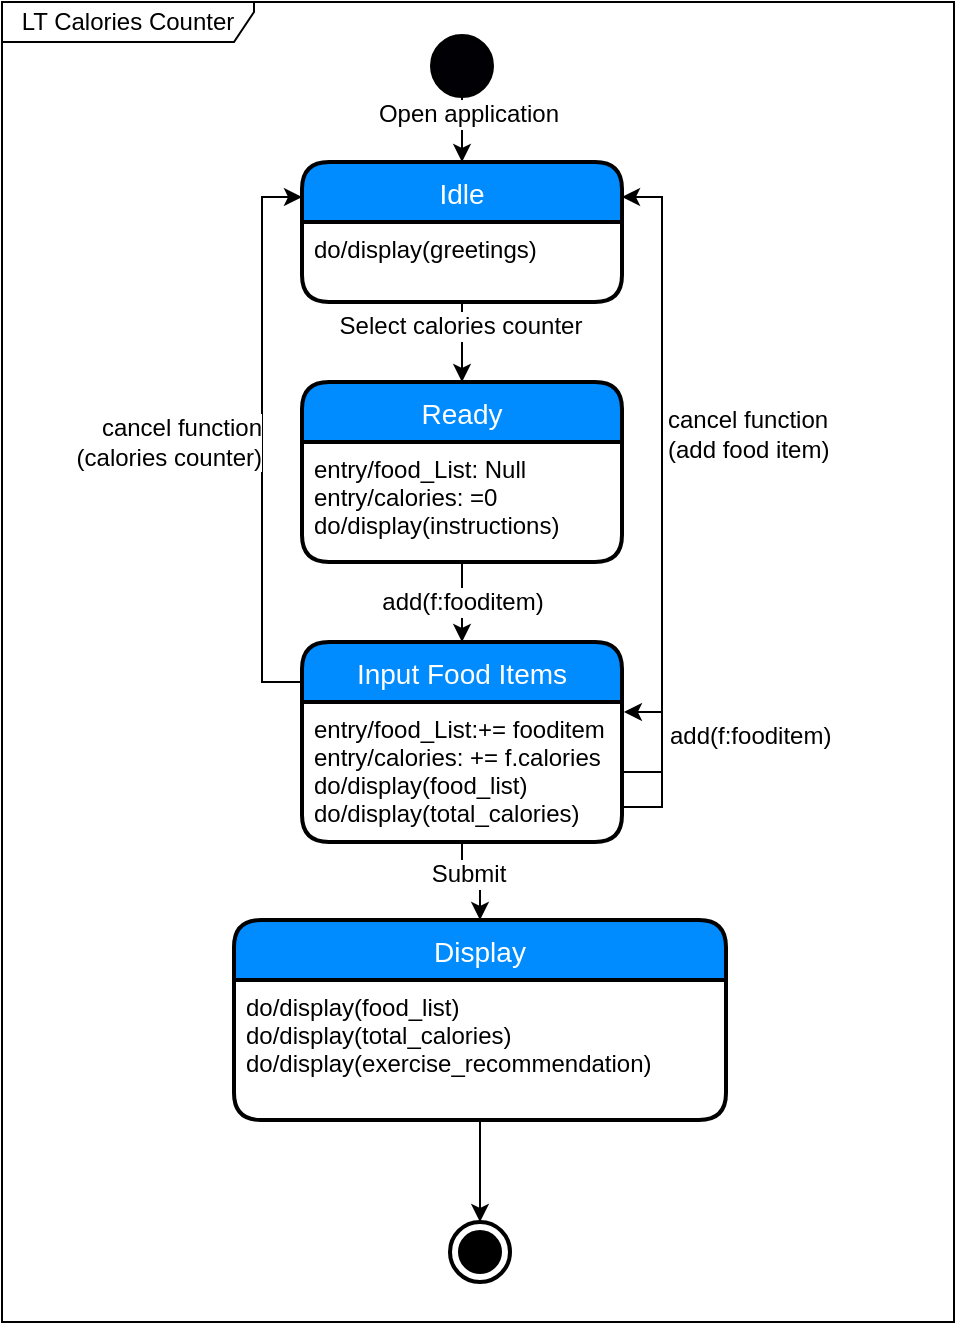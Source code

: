 <mxfile version="11.3.0" type="device" pages="4"><diagram id="ycFRTArbJwiKmcJBG56i" name="Calories counter"><mxGraphModel dx="932" dy="550" grid="1" gridSize="10" guides="1" tooltips="1" connect="1" arrows="1" fold="1" page="1" pageScale="1" pageWidth="850" pageHeight="1100" math="0" shadow="0"><root><mxCell id="0"/><mxCell id="1" parent="0"/><mxCell id="Eqwxs5UdkY3en54cHjHO-3" value="Ready" style="swimlane;childLayout=stackLayout;horizontal=1;startSize=30;horizontalStack=0;fillColor=#008cff;fontColor=#FFFFFF;rounded=1;fontSize=14;fontStyle=0;strokeWidth=2;resizeParent=0;resizeLast=1;shadow=0;dashed=0;align=center;" vertex="1" parent="1"><mxGeometry x="334" y="210" width="160" height="90" as="geometry"/></mxCell><mxCell id="Eqwxs5UdkY3en54cHjHO-4" value="entry/food_List: Null&#10;entry/calories: =0&#10;do/display(instructions)" style="align=left;strokeColor=none;fillColor=none;spacingLeft=4;fontSize=12;verticalAlign=top;resizable=0;rotatable=0;part=1;" vertex="1" parent="Eqwxs5UdkY3en54cHjHO-3"><mxGeometry y="30" width="160" height="60" as="geometry"/></mxCell><mxCell id="Eqwxs5UdkY3en54cHjHO-1" value="Idle" style="swimlane;childLayout=stackLayout;horizontal=1;startSize=30;horizontalStack=0;fillColor=#008cff;fontColor=#FFFFFF;rounded=1;fontSize=14;fontStyle=0;strokeWidth=2;resizeParent=0;resizeLast=1;shadow=0;dashed=0;align=center;" vertex="1" parent="1"><mxGeometry x="334" y="100" width="160" height="70" as="geometry"/></mxCell><mxCell id="Eqwxs5UdkY3en54cHjHO-2" value="do/display(greetings)" style="align=left;strokeColor=none;fillColor=none;spacingLeft=4;fontSize=12;verticalAlign=top;resizable=0;rotatable=0;part=1;" vertex="1" parent="Eqwxs5UdkY3en54cHjHO-1"><mxGeometry y="30" width="160" height="40" as="geometry"/></mxCell><mxCell id="Eqwxs5UdkY3en54cHjHO-38" style="edgeStyle=orthogonalEdgeStyle;rounded=0;orthogonalLoop=1;jettySize=auto;html=1;exitX=0.5;exitY=1;exitDx=0;exitDy=0;exitPerimeter=0;" edge="1" parent="1" source="Eqwxs5UdkY3en54cHjHO-5" target="Eqwxs5UdkY3en54cHjHO-1"><mxGeometry relative="1" as="geometry"/></mxCell><mxCell id="Eqwxs5UdkY3en54cHjHO-41" value="Open application" style="text;html=1;resizable=0;points=[];align=center;verticalAlign=middle;labelBackgroundColor=#ffffff;" vertex="1" connectable="0" parent="Eqwxs5UdkY3en54cHjHO-38"><mxGeometry x="0.149" y="-5" relative="1" as="geometry"><mxPoint x="8" y="-4" as="offset"/></mxGeometry></mxCell><mxCell id="Eqwxs5UdkY3en54cHjHO-5" value="" style="strokeWidth=2;html=1;shape=mxgraph.flowchart.start_2;whiteSpace=wrap;fillColor=#000005;" vertex="1" parent="1"><mxGeometry x="399" y="37" width="30" height="30" as="geometry"/></mxCell><mxCell id="Eqwxs5UdkY3en54cHjHO-7" value="Input Food Items" style="swimlane;childLayout=stackLayout;horizontal=1;startSize=30;horizontalStack=0;fillColor=#008cff;fontColor=#FFFFFF;rounded=1;fontSize=14;fontStyle=0;strokeWidth=2;resizeParent=0;resizeLast=1;shadow=0;dashed=0;align=center;" vertex="1" parent="1"><mxGeometry x="334" y="340" width="160" height="100" as="geometry"/></mxCell><mxCell id="Eqwxs5UdkY3en54cHjHO-8" value="entry/food_List:+= fooditem&#10;entry/calories: += f.calories&#10;do/display(food_list)&#10;do/display(total_calories)&#10;" style="align=left;strokeColor=none;fillColor=none;spacingLeft=4;fontSize=12;verticalAlign=top;resizable=0;rotatable=0;part=1;" vertex="1" parent="Eqwxs5UdkY3en54cHjHO-7"><mxGeometry y="30" width="160" height="70" as="geometry"/></mxCell><mxCell id="Eqwxs5UdkY3en54cHjHO-26" style="edgeStyle=orthogonalEdgeStyle;rounded=0;orthogonalLoop=1;jettySize=auto;html=1;exitX=1;exitY=0.75;exitDx=0;exitDy=0;entryX=1.006;entryY=0.071;entryDx=0;entryDy=0;entryPerimeter=0;" edge="1" parent="Eqwxs5UdkY3en54cHjHO-7" source="Eqwxs5UdkY3en54cHjHO-8" target="Eqwxs5UdkY3en54cHjHO-8"><mxGeometry relative="1" as="geometry"/></mxCell><mxCell id="Eqwxs5UdkY3en54cHjHO-27" value="add(f:fooditem)" style="text;html=1;resizable=0;points=[];align=left;verticalAlign=middle;labelBackgroundColor=#ffffff;labelPosition=right;verticalLabelPosition=middle;" vertex="1" connectable="0" parent="Eqwxs5UdkY3en54cHjHO-26"><mxGeometry x="0.287" y="-2" relative="1" as="geometry"><mxPoint as="offset"/></mxGeometry></mxCell><mxCell id="Eqwxs5UdkY3en54cHjHO-11" value="Display" style="swimlane;childLayout=stackLayout;horizontal=1;startSize=30;horizontalStack=0;fillColor=#008cff;fontColor=#FFFFFF;rounded=1;fontSize=14;fontStyle=0;strokeWidth=2;resizeParent=0;resizeLast=1;shadow=0;dashed=0;align=center;" vertex="1" parent="1"><mxGeometry x="300" y="479" width="246" height="100" as="geometry"/></mxCell><mxCell id="Eqwxs5UdkY3en54cHjHO-12" value="do/display(food_list)&#10;do/display(total_calories)&#10;do/display(exercise_recommendation)&#10;" style="align=left;strokeColor=none;fillColor=none;spacingLeft=4;fontSize=12;verticalAlign=top;resizable=0;rotatable=0;part=1;" vertex="1" parent="Eqwxs5UdkY3en54cHjHO-11"><mxGeometry y="30" width="246" height="70" as="geometry"/></mxCell><mxCell id="Eqwxs5UdkY3en54cHjHO-16" value="" style="strokeWidth=2;html=1;shape=mxgraph.flowchart.start_2;whiteSpace=wrap;fillColor=#FFFFFF;" vertex="1" parent="1"><mxGeometry x="408" y="630" width="30" height="30" as="geometry"/></mxCell><mxCell id="Eqwxs5UdkY3en54cHjHO-17" value="" style="strokeWidth=2;html=1;shape=mxgraph.flowchart.start_2;whiteSpace=wrap;fillColor=#000000;" vertex="1" parent="1"><mxGeometry x="413" y="635" width="20" height="20" as="geometry"/></mxCell><mxCell id="Eqwxs5UdkY3en54cHjHO-22" style="edgeStyle=orthogonalEdgeStyle;rounded=0;orthogonalLoop=1;jettySize=auto;html=1;exitX=0.5;exitY=1;exitDx=0;exitDy=0;entryX=0.5;entryY=0;entryDx=0;entryDy=0;entryPerimeter=0;" edge="1" parent="1" source="Eqwxs5UdkY3en54cHjHO-12" target="Eqwxs5UdkY3en54cHjHO-16"><mxGeometry relative="1" as="geometry"/></mxCell><mxCell id="Eqwxs5UdkY3en54cHjHO-23" style="edgeStyle=orthogonalEdgeStyle;rounded=0;orthogonalLoop=1;jettySize=auto;html=1;exitX=0.5;exitY=1;exitDx=0;exitDy=0;" edge="1" parent="1" source="Eqwxs5UdkY3en54cHjHO-8" target="Eqwxs5UdkY3en54cHjHO-11"><mxGeometry relative="1" as="geometry"/></mxCell><mxCell id="Eqwxs5UdkY3en54cHjHO-24" value="Submit" style="text;html=1;resizable=0;points=[];align=center;verticalAlign=middle;labelBackgroundColor=#ffffff;" vertex="1" connectable="0" parent="Eqwxs5UdkY3en54cHjHO-23"><mxGeometry x="-0.333" y="3" relative="1" as="geometry"><mxPoint as="offset"/></mxGeometry></mxCell><mxCell id="Eqwxs5UdkY3en54cHjHO-28" value="&lt;span style=&quot;font-size: 12px ; text-align: left&quot;&gt;add(f:fooditem)&lt;/span&gt;" style="edgeStyle=orthogonalEdgeStyle;rounded=0;orthogonalLoop=1;jettySize=auto;html=1;exitX=0.5;exitY=1;exitDx=0;exitDy=0;entryX=0.5;entryY=0;entryDx=0;entryDy=0;" edge="1" parent="1" source="Eqwxs5UdkY3en54cHjHO-4" target="Eqwxs5UdkY3en54cHjHO-7"><mxGeometry relative="1" as="geometry"/></mxCell><mxCell id="Eqwxs5UdkY3en54cHjHO-29" style="edgeStyle=orthogonalEdgeStyle;rounded=0;orthogonalLoop=1;jettySize=auto;html=1;exitX=0.5;exitY=1;exitDx=0;exitDy=0;" edge="1" parent="1" source="Eqwxs5UdkY3en54cHjHO-2" target="Eqwxs5UdkY3en54cHjHO-3"><mxGeometry relative="1" as="geometry"/></mxCell><mxCell id="Eqwxs5UdkY3en54cHjHO-30" value="Select calories counter" style="text;html=1;resizable=0;points=[];align=center;verticalAlign=middle;labelBackgroundColor=#ffffff;" vertex="1" connectable="0" parent="Eqwxs5UdkY3en54cHjHO-29"><mxGeometry x="-0.4" y="-1" relative="1" as="geometry"><mxPoint as="offset"/></mxGeometry></mxCell><mxCell id="Eqwxs5UdkY3en54cHjHO-31" style="edgeStyle=orthogonalEdgeStyle;rounded=0;orthogonalLoop=1;jettySize=auto;html=1;exitX=0;exitY=0.75;exitDx=0;exitDy=0;entryX=0;entryY=0.25;entryDx=0;entryDy=0;" edge="1" parent="1" source="Eqwxs5UdkY3en54cHjHO-8" target="Eqwxs5UdkY3en54cHjHO-1"><mxGeometry relative="1" as="geometry"><Array as="points"><mxPoint x="334" y="360"/><mxPoint x="314" y="360"/><mxPoint x="314" y="118"/></Array></mxGeometry></mxCell><mxCell id="Eqwxs5UdkY3en54cHjHO-32" value="cancel function &lt;br&gt;(calories counter)" style="text;html=1;resizable=0;points=[];align=right;verticalAlign=middle;labelBackgroundColor=#ffffff;" vertex="1" connectable="0" parent="Eqwxs5UdkY3en54cHjHO-31"><mxGeometry x="0.177" relative="1" as="geometry"><mxPoint as="offset"/></mxGeometry></mxCell><mxCell id="Eqwxs5UdkY3en54cHjHO-34" style="edgeStyle=orthogonalEdgeStyle;rounded=0;orthogonalLoop=1;jettySize=auto;html=1;exitX=1;exitY=0.5;exitDx=0;exitDy=0;entryX=1;entryY=0.25;entryDx=0;entryDy=0;" edge="1" parent="1" source="Eqwxs5UdkY3en54cHjHO-8" target="Eqwxs5UdkY3en54cHjHO-1"><mxGeometry relative="1" as="geometry"/></mxCell><mxCell id="Eqwxs5UdkY3en54cHjHO-37" value="cancel function&amp;nbsp;&lt;br&gt;&lt;div&gt;(add food item)&lt;/div&gt;" style="text;html=1;resizable=0;points=[];align=left;verticalAlign=middle;labelBackgroundColor=#ffffff;" vertex="1" connectable="0" parent="Eqwxs5UdkY3en54cHjHO-34"><mxGeometry x="0.156" y="-1" relative="1" as="geometry"><mxPoint as="offset"/></mxGeometry></mxCell><mxCell id="DdTAXm5qQWuNZMqcK6uO-1" value="LT Calories Counter" style="shape=umlFrame;whiteSpace=wrap;html=1;fillColor=#FFFFFF;width=126;height=20;" vertex="1" parent="1"><mxGeometry x="184" y="20" width="476" height="660" as="geometry"/></mxCell></root></mxGraphModel></diagram><diagram id="TdpkIfyhAZA5FMzIB4JW" name="Food generator"><mxGraphModel dx="932" dy="550" grid="1" gridSize="10" guides="1" tooltips="1" connect="1" arrows="1" fold="1" page="1" pageScale="1" pageWidth="850" pageHeight="1100" math="0" shadow="0"><root><mxCell id="26czttKLwykuowo2PSCp-0"/><mxCell id="26czttKLwykuowo2PSCp-1" parent="26czttKLwykuowo2PSCp-0"/><mxCell id="myZgevCxS8FPZ6AQhx4j-0" value="Validation" style="swimlane;childLayout=stackLayout;horizontal=1;startSize=30;horizontalStack=0;fillColor=#008cff;fontColor=#FFFFFF;rounded=1;fontSize=14;fontStyle=0;strokeWidth=2;resizeParent=0;resizeLast=1;shadow=0;dashed=0;align=center;" vertex="1" parent="26czttKLwykuowo2PSCp-1"><mxGeometry x="334" y="210" width="160" height="70" as="geometry"/></mxCell><mxCell id="myZgevCxS8FPZ6AQhx4j-1" value="do/validation(location)" style="align=left;strokeColor=none;fillColor=none;spacingLeft=4;fontSize=12;verticalAlign=top;resizable=0;rotatable=0;part=1;" vertex="1" parent="myZgevCxS8FPZ6AQhx4j-0"><mxGeometry y="30" width="160" height="40" as="geometry"/></mxCell><mxCell id="myZgevCxS8FPZ6AQhx4j-2" value="Ready" style="swimlane;childLayout=stackLayout;horizontal=1;startSize=30;horizontalStack=0;fillColor=#008cff;fontColor=#FFFFFF;rounded=1;fontSize=14;fontStyle=0;strokeWidth=2;resizeParent=0;resizeLast=1;shadow=0;dashed=0;align=center;" vertex="1" parent="26czttKLwykuowo2PSCp-1"><mxGeometry x="334" y="100" width="160" height="70" as="geometry"/></mxCell><mxCell id="myZgevCxS8FPZ6AQhx4j-3" value="entry/location&#10;entry/filters" style="align=left;strokeColor=none;fillColor=none;spacingLeft=4;fontSize=12;verticalAlign=top;resizable=0;rotatable=0;part=1;" vertex="1" parent="myZgevCxS8FPZ6AQhx4j-2"><mxGeometry y="30" width="160" height="40" as="geometry"/></mxCell><mxCell id="myZgevCxS8FPZ6AQhx4j-4" style="edgeStyle=orthogonalEdgeStyle;rounded=0;orthogonalLoop=1;jettySize=auto;html=1;exitX=0.5;exitY=1;exitDx=0;exitDy=0;exitPerimeter=0;" edge="1" parent="26czttKLwykuowo2PSCp-1" source="myZgevCxS8FPZ6AQhx4j-6" target="myZgevCxS8FPZ6AQhx4j-2"><mxGeometry relative="1" as="geometry"/></mxCell><mxCell id="myZgevCxS8FPZ6AQhx4j-5" value="Open application" style="text;html=1;resizable=0;points=[];align=center;verticalAlign=middle;labelBackgroundColor=#ffffff;" vertex="1" connectable="0" parent="myZgevCxS8FPZ6AQhx4j-4"><mxGeometry x="0.149" y="-5" relative="1" as="geometry"><mxPoint x="8" y="-4" as="offset"/></mxGeometry></mxCell><mxCell id="myZgevCxS8FPZ6AQhx4j-6" value="" style="strokeWidth=2;html=1;shape=mxgraph.flowchart.start_2;whiteSpace=wrap;fillColor=#000005;" vertex="1" parent="26czttKLwykuowo2PSCp-1"><mxGeometry x="399" y="37" width="30" height="30" as="geometry"/></mxCell><mxCell id="myZgevCxS8FPZ6AQhx4j-7" value="Display" style="swimlane;childLayout=stackLayout;horizontal=1;startSize=30;horizontalStack=0;fillColor=#008cff;fontColor=#FFFFFF;rounded=1;fontSize=14;fontStyle=0;strokeWidth=2;resizeParent=0;resizeLast=1;shadow=0;dashed=0;align=center;" vertex="1" parent="26czttKLwykuowo2PSCp-1"><mxGeometry x="333" y="320" width="160" height="80" as="geometry"/></mxCell><mxCell id="myZgevCxS8FPZ6AQhx4j-8" value="do/display(eateries)&#10;do/display(park_list)&#10;" style="align=left;strokeColor=none;fillColor=none;spacingLeft=4;fontSize=12;verticalAlign=top;resizable=0;rotatable=0;part=1;" vertex="1" parent="myZgevCxS8FPZ6AQhx4j-7"><mxGeometry y="30" width="160" height="50" as="geometry"/></mxCell><mxCell id="myZgevCxS8FPZ6AQhx4j-39" value="&lt;span style=&quot;font-size: 12px ; text-align: left&quot;&gt;reject button&lt;/span&gt;" style="edgeStyle=orthogonalEdgeStyle;rounded=0;orthogonalLoop=1;jettySize=auto;html=1;exitX=1;exitY=0.75;exitDx=0;exitDy=0;" edge="1" parent="myZgevCxS8FPZ6AQhx4j-7" source="myZgevCxS8FPZ6AQhx4j-8"><mxGeometry relative="1" as="geometry"><mxPoint x="164" y="32" as="targetPoint"/><Array as="points"><mxPoint x="197" y="68"/><mxPoint x="197" y="32"/></Array></mxGeometry></mxCell><mxCell id="myZgevCxS8FPZ6AQhx4j-30" value="Redirect Google Map" style="swimlane;childLayout=stackLayout;horizontal=1;startSize=30;horizontalStack=0;fillColor=#008cff;fontColor=#FFFFFF;rounded=1;fontSize=14;fontStyle=0;strokeWidth=2;resizeParent=0;resizeLast=1;shadow=0;dashed=0;align=center;" vertex="1" parent="26czttKLwykuowo2PSCp-1"><mxGeometry x="334" y="440" width="160" height="80" as="geometry"/></mxCell><mxCell id="myZgevCxS8FPZ6AQhx4j-31" value="do/redirect to google" style="align=left;strokeColor=none;fillColor=none;spacingLeft=4;fontSize=12;verticalAlign=top;resizable=0;rotatable=0;part=1;" vertex="1" parent="myZgevCxS8FPZ6AQhx4j-30"><mxGeometry y="30" width="160" height="50" as="geometry"/></mxCell><mxCell id="myZgevCxS8FPZ6AQhx4j-13" value="" style="strokeWidth=2;html=1;shape=mxgraph.flowchart.start_2;whiteSpace=wrap;fillColor=#FFFFFF;" vertex="1" parent="26czttKLwykuowo2PSCp-1"><mxGeometry x="398" y="550" width="30" height="30" as="geometry"/></mxCell><mxCell id="myZgevCxS8FPZ6AQhx4j-14" value="" style="strokeWidth=2;html=1;shape=mxgraph.flowchart.start_2;whiteSpace=wrap;fillColor=#000000;" vertex="1" parent="26czttKLwykuowo2PSCp-1"><mxGeometry x="403" y="555" width="20" height="20" as="geometry"/></mxCell><mxCell id="myZgevCxS8FPZ6AQhx4j-18" value="&lt;span style=&quot;font-size: 12px ; text-align: left&quot;&gt;validation(location) == true&lt;/span&gt;" style="edgeStyle=orthogonalEdgeStyle;rounded=0;orthogonalLoop=1;jettySize=auto;html=1;exitX=0.5;exitY=1;exitDx=0;exitDy=0;entryX=0.5;entryY=0;entryDx=0;entryDy=0;" edge="1" parent="26czttKLwykuowo2PSCp-1" source="myZgevCxS8FPZ6AQhx4j-1" target="myZgevCxS8FPZ6AQhx4j-7"><mxGeometry relative="1" as="geometry"/></mxCell><mxCell id="myZgevCxS8FPZ6AQhx4j-19" style="edgeStyle=orthogonalEdgeStyle;rounded=0;orthogonalLoop=1;jettySize=auto;html=1;exitX=0.5;exitY=1;exitDx=0;exitDy=0;" edge="1" parent="26czttKLwykuowo2PSCp-1" source="myZgevCxS8FPZ6AQhx4j-3" target="myZgevCxS8FPZ6AQhx4j-0"><mxGeometry relative="1" as="geometry"/></mxCell><mxCell id="myZgevCxS8FPZ6AQhx4j-20" value="submit" style="text;html=1;resizable=0;points=[];align=center;verticalAlign=middle;labelBackgroundColor=#ffffff;" vertex="1" connectable="0" parent="myZgevCxS8FPZ6AQhx4j-19"><mxGeometry x="-0.4" y="-1" relative="1" as="geometry"><mxPoint as="offset"/></mxGeometry></mxCell><mxCell id="myZgevCxS8FPZ6AQhx4j-23" style="edgeStyle=orthogonalEdgeStyle;rounded=0;orthogonalLoop=1;jettySize=auto;html=1;exitX=1;exitY=0.25;exitDx=0;exitDy=0;entryX=1;entryY=0.25;entryDx=0;entryDy=0;" edge="1" parent="26czttKLwykuowo2PSCp-1" source="myZgevCxS8FPZ6AQhx4j-7" target="myZgevCxS8FPZ6AQhx4j-2"><mxGeometry relative="1" as="geometry"/></mxCell><mxCell id="myZgevCxS8FPZ6AQhx4j-24" value="cancel button" style="text;html=1;resizable=0;points=[];align=left;verticalAlign=middle;labelBackgroundColor=#ffffff;" vertex="1" connectable="0" parent="myZgevCxS8FPZ6AQhx4j-23"><mxGeometry x="0.156" y="-1" relative="1" as="geometry"><mxPoint as="offset"/></mxGeometry></mxCell><mxCell id="myZgevCxS8FPZ6AQhx4j-35" style="edgeStyle=orthogonalEdgeStyle;rounded=0;orthogonalLoop=1;jettySize=auto;html=1;exitX=0.5;exitY=1;exitDx=0;exitDy=0;" edge="1" parent="26czttKLwykuowo2PSCp-1" source="myZgevCxS8FPZ6AQhx4j-8" target="myZgevCxS8FPZ6AQhx4j-30"><mxGeometry relative="1" as="geometry"/></mxCell><mxCell id="myZgevCxS8FPZ6AQhx4j-41" value="accept button" style="text;html=1;resizable=0;points=[];align=center;verticalAlign=middle;labelBackgroundColor=#ffffff;" vertex="1" connectable="0" parent="myZgevCxS8FPZ6AQhx4j-35"><mxGeometry x="0.024" y="10" relative="1" as="geometry"><mxPoint x="-9" y="-10" as="offset"/></mxGeometry></mxCell><mxCell id="myZgevCxS8FPZ6AQhx4j-38" style="edgeStyle=orthogonalEdgeStyle;rounded=0;orthogonalLoop=1;jettySize=auto;html=1;exitX=0.5;exitY=1;exitDx=0;exitDy=0;entryX=0.5;entryY=0;entryDx=0;entryDy=0;entryPerimeter=0;" edge="1" parent="26czttKLwykuowo2PSCp-1" source="myZgevCxS8FPZ6AQhx4j-31" target="myZgevCxS8FPZ6AQhx4j-13"><mxGeometry relative="1" as="geometry"/></mxCell><mxCell id="myZgevCxS8FPZ6AQhx4j-42" value="off/exit system" style="text;html=1;resizable=0;points=[];align=center;verticalAlign=middle;labelBackgroundColor=#ffffff;" vertex="1" connectable="0" parent="myZgevCxS8FPZ6AQhx4j-38"><mxGeometry x="-0.29" y="2" relative="1" as="geometry"><mxPoint as="offset"/></mxGeometry></mxCell><mxCell id="WRAw6tScFnrVPJjUbUNI-0" value="LT Food generator" style="shape=umlFrame;whiteSpace=wrap;html=1;fillColor=#FFFFFF;width=122;height=30;" vertex="1" parent="26czttKLwykuowo2PSCp-1"><mxGeometry x="238" y="30" width="370" height="560" as="geometry"/></mxCell></root></mxGraphModel></diagram><diagram id="N2KtxmP5aBh3H7gPoafe" name="Display park"><mxGraphModel dx="932" dy="550" grid="1" gridSize="10" guides="1" tooltips="1" connect="1" arrows="1" fold="1" page="1" pageScale="1" pageWidth="850" pageHeight="1100" math="0" shadow="0"><root><mxCell id="Mv3qHsCCer19DgWiJzbp-0"/><mxCell id="Mv3qHsCCer19DgWiJzbp-1" parent="Mv3qHsCCer19DgWiJzbp-0"/><mxCell id="4Yojojfy3PFBvPB2ctz2-0" value="Validation" style="swimlane;childLayout=stackLayout;horizontal=1;startSize=30;horizontalStack=0;fillColor=#008cff;fontColor=#FFFFFF;rounded=1;fontSize=14;fontStyle=0;strokeWidth=2;resizeParent=0;resizeLast=1;shadow=0;dashed=0;align=center;" vertex="1" parent="Mv3qHsCCer19DgWiJzbp-1"><mxGeometry x="334" y="210" width="160" height="70" as="geometry"/></mxCell><mxCell id="4Yojojfy3PFBvPB2ctz2-1" value="do/validation(location)" style="align=left;strokeColor=none;fillColor=none;spacingLeft=4;fontSize=12;verticalAlign=top;resizable=0;rotatable=0;part=1;" vertex="1" parent="4Yojojfy3PFBvPB2ctz2-0"><mxGeometry y="30" width="160" height="40" as="geometry"/></mxCell><mxCell id="4Yojojfy3PFBvPB2ctz2-2" value="Ready" style="swimlane;childLayout=stackLayout;horizontal=1;startSize=30;horizontalStack=0;fillColor=#008cff;fontColor=#FFFFFF;rounded=1;fontSize=14;fontStyle=0;strokeWidth=2;resizeParent=0;resizeLast=1;shadow=0;dashed=0;align=center;" vertex="1" parent="Mv3qHsCCer19DgWiJzbp-1"><mxGeometry x="334" y="100" width="160" height="70" as="geometry"/></mxCell><mxCell id="4Yojojfy3PFBvPB2ctz2-3" value="entry/location" style="align=left;strokeColor=none;fillColor=none;spacingLeft=4;fontSize=12;verticalAlign=top;resizable=0;rotatable=0;part=1;" vertex="1" parent="4Yojojfy3PFBvPB2ctz2-2"><mxGeometry y="30" width="160" height="40" as="geometry"/></mxCell><mxCell id="4Yojojfy3PFBvPB2ctz2-4" style="edgeStyle=orthogonalEdgeStyle;rounded=0;orthogonalLoop=1;jettySize=auto;html=1;exitX=0.5;exitY=1;exitDx=0;exitDy=0;exitPerimeter=0;" edge="1" parent="Mv3qHsCCer19DgWiJzbp-1" source="4Yojojfy3PFBvPB2ctz2-6" target="4Yojojfy3PFBvPB2ctz2-2"><mxGeometry relative="1" as="geometry"/></mxCell><mxCell id="4Yojojfy3PFBvPB2ctz2-5" value="Open application" style="text;html=1;resizable=0;points=[];align=center;verticalAlign=middle;labelBackgroundColor=#ffffff;" vertex="1" connectable="0" parent="4Yojojfy3PFBvPB2ctz2-4"><mxGeometry x="0.149" y="-5" relative="1" as="geometry"><mxPoint x="8" y="-4" as="offset"/></mxGeometry></mxCell><mxCell id="4Yojojfy3PFBvPB2ctz2-6" value="" style="strokeWidth=2;html=1;shape=mxgraph.flowchart.start_2;whiteSpace=wrap;fillColor=#000005;" vertex="1" parent="Mv3qHsCCer19DgWiJzbp-1"><mxGeometry x="399" y="37" width="30" height="30" as="geometry"/></mxCell><mxCell id="4Yojojfy3PFBvPB2ctz2-7" value="Display" style="swimlane;childLayout=stackLayout;horizontal=1;startSize=30;horizontalStack=0;fillColor=#008cff;fontColor=#FFFFFF;rounded=1;fontSize=14;fontStyle=0;strokeWidth=2;resizeParent=0;resizeLast=1;shadow=0;dashed=0;align=center;" vertex="1" parent="Mv3qHsCCer19DgWiJzbp-1"><mxGeometry x="333" y="320" width="160" height="80" as="geometry"/></mxCell><mxCell id="4Yojojfy3PFBvPB2ctz2-8" value="do/display(park_list)&#10;" style="align=left;strokeColor=none;fillColor=none;spacingLeft=4;fontSize=12;verticalAlign=top;resizable=0;rotatable=0;part=1;" vertex="1" parent="4Yojojfy3PFBvPB2ctz2-7"><mxGeometry y="30" width="160" height="50" as="geometry"/></mxCell><mxCell id="4Yojojfy3PFBvPB2ctz2-14" value="&lt;span style=&quot;font-size: 12px ; text-align: left&quot;&gt;validation(location) == true&lt;/span&gt;" style="edgeStyle=orthogonalEdgeStyle;rounded=0;orthogonalLoop=1;jettySize=auto;html=1;exitX=0.5;exitY=1;exitDx=0;exitDy=0;entryX=0.5;entryY=0;entryDx=0;entryDy=0;" edge="1" parent="Mv3qHsCCer19DgWiJzbp-1" source="4Yojojfy3PFBvPB2ctz2-1" target="4Yojojfy3PFBvPB2ctz2-7"><mxGeometry relative="1" as="geometry"/></mxCell><mxCell id="4Yojojfy3PFBvPB2ctz2-15" style="edgeStyle=orthogonalEdgeStyle;rounded=0;orthogonalLoop=1;jettySize=auto;html=1;exitX=0.5;exitY=1;exitDx=0;exitDy=0;" edge="1" parent="Mv3qHsCCer19DgWiJzbp-1" source="4Yojojfy3PFBvPB2ctz2-3" target="4Yojojfy3PFBvPB2ctz2-0"><mxGeometry relative="1" as="geometry"/></mxCell><mxCell id="4Yojojfy3PFBvPB2ctz2-16" value="submit" style="text;html=1;resizable=0;points=[];align=center;verticalAlign=middle;labelBackgroundColor=#ffffff;" vertex="1" connectable="0" parent="4Yojojfy3PFBvPB2ctz2-15"><mxGeometry x="-0.4" y="-1" relative="1" as="geometry"><mxPoint as="offset"/></mxGeometry></mxCell><mxCell id="gJi9T6KBDt2R2UHSNPu--0" value="" style="strokeWidth=2;html=1;shape=mxgraph.flowchart.start_2;whiteSpace=wrap;fillColor=#FFFFFF;" vertex="1" parent="Mv3qHsCCer19DgWiJzbp-1"><mxGeometry x="398" y="444" width="30" height="30" as="geometry"/></mxCell><mxCell id="gJi9T6KBDt2R2UHSNPu--1" value="" style="strokeWidth=2;html=1;shape=mxgraph.flowchart.start_2;whiteSpace=wrap;fillColor=#000000;" vertex="1" parent="Mv3qHsCCer19DgWiJzbp-1"><mxGeometry x="403" y="449" width="20" height="20" as="geometry"/></mxCell><mxCell id="gJi9T6KBDt2R2UHSNPu--2" style="edgeStyle=orthogonalEdgeStyle;rounded=0;orthogonalLoop=1;jettySize=auto;html=1;exitX=0.5;exitY=1;exitDx=0;exitDy=0;entryX=0.5;entryY=0;entryDx=0;entryDy=0;entryPerimeter=0;" edge="1" parent="Mv3qHsCCer19DgWiJzbp-1" source="4Yojojfy3PFBvPB2ctz2-8" target="gJi9T6KBDt2R2UHSNPu--1"><mxGeometry relative="1" as="geometry"/></mxCell><mxCell id="L7Dr5xkEvL5q6n99aTkX-1" value="LT Display Park" style="shape=umlFrame;whiteSpace=wrap;html=1;fillColor=#FFFFFF;width=105;height=32;" vertex="1" parent="Mv3qHsCCer19DgWiJzbp-1"><mxGeometry x="215" y="38" width="420" height="450" as="geometry"/></mxCell></root></mxGraphModel></diagram><diagram id="sX9Urtt0koJnrXuiU6Zb" name="Account creation"><mxGraphModel dx="932" dy="550" grid="1" gridSize="10" guides="1" tooltips="1" connect="1" arrows="1" fold="1" page="1" pageScale="1" pageWidth="850" pageHeight="1100" math="0" shadow="0"><root><mxCell id="977B2B6Kp-Zk26T3ScY9-0"/><mxCell id="977B2B6Kp-Zk26T3ScY9-1" parent="977B2B6Kp-Zk26T3ScY9-0"/><mxCell id="EBckt7KBdVNSCJOiJJxv-28" value="Account details" style="swimlane;fontStyle=0;childLayout=stackLayout;horizontal=1;startSize=22;fillColor=none;horizontalStack=0;resizeParent=1;resizeParentMax=0;resizeLast=0;collapsible=1;marginBottom=0;swimlaneFillColor=#ffffff;align=center;fontSize=14;" vertex="1" parent="977B2B6Kp-Zk26T3ScY9-1"><mxGeometry x="270" y="236" width="310" height="150" as="geometry"/></mxCell><mxCell id="EBckt7KBdVNSCJOiJJxv-29" value="&#10;&#10;&#10;&#10;" style="text;strokeColor=none;fillColor=none;spacingLeft=4;spacingRight=4;overflow=hidden;rotatable=0;points=[[0,0.5],[1,0.5]];portConstraint=eastwest;fontSize=12;" vertex="1" parent="977B2B6Kp-Zk26T3ScY9-1"><mxGeometry x="270" y="236" width="310" height="128" as="geometry"/></mxCell><mxCell id="EBckt7KBdVNSCJOiJJxv-3" style="edgeStyle=orthogonalEdgeStyle;rounded=0;orthogonalLoop=1;jettySize=auto;html=1;exitX=0.75;exitY=0;exitDx=0;exitDy=0;entryX=0.5;entryY=1;entryDx=0;entryDy=0;entryPerimeter=0;" edge="1" parent="977B2B6Kp-Zk26T3ScY9-1" target="EBckt7KBdVNSCJOiJJxv-0"><mxGeometry relative="1" as="geometry"><mxPoint x="505" y="150" as="sourcePoint"/></mxGeometry></mxCell><mxCell id="EBckt7KBdVNSCJOiJJxv-4" value="Terminate account" style="text;html=1;resizable=0;points=[];align=center;verticalAlign=middle;labelBackgroundColor=#ffffff;" vertex="1" connectable="0" parent="EBckt7KBdVNSCJOiJJxv-3"><mxGeometry x="-0.05" y="4" relative="1" as="geometry"><mxPoint as="offset"/></mxGeometry></mxCell><mxCell id="EBckt7KBdVNSCJOiJJxv-10" style="edgeStyle=orthogonalEdgeStyle;rounded=0;orthogonalLoop=1;jettySize=auto;html=1;exitX=0.25;exitY=1;exitDx=0;exitDy=0;entryX=0.274;entryY=-0.008;entryDx=0;entryDy=0;entryPerimeter=0;" edge="1" parent="977B2B6Kp-Zk26T3ScY9-1" target="EBckt7KBdVNSCJOiJJxv-29"><mxGeometry relative="1" as="geometry"><mxPoint x="355" y="180" as="sourcePoint"/><mxPoint x="350" y="220" as="targetPoint"/></mxGeometry></mxCell><mxCell id="EBckt7KBdVNSCJOiJJxv-12" value="Sign up" style="text;html=1;resizable=0;points=[];align=center;verticalAlign=middle;labelBackgroundColor=#ffffff;" vertex="1" connectable="0" parent="EBckt7KBdVNSCJOiJJxv-10"><mxGeometry x="-0.15" relative="1" as="geometry"><mxPoint as="offset"/></mxGeometry></mxCell><mxCell id="2HIfJZjRA0XvpQ6Tm7bN-6" style="edgeStyle=orthogonalEdgeStyle;rounded=0;orthogonalLoop=1;jettySize=auto;html=1;exitX=0.5;exitY=1;exitDx=0;exitDy=0;exitPerimeter=0;entryX=0.315;entryY=0;entryDx=0;entryDy=0;entryPerimeter=0;" edge="1" parent="977B2B6Kp-Zk26T3ScY9-1" source="2HIfJZjRA0XvpQ6Tm7bN-3"><mxGeometry relative="1" as="geometry"><mxPoint x="375" y="150" as="targetPoint"/></mxGeometry></mxCell><mxCell id="2HIfJZjRA0XvpQ6Tm7bN-7" value="Open application" style="text;html=1;resizable=0;points=[];align=center;verticalAlign=middle;labelBackgroundColor=#ffffff;" vertex="1" connectable="0" parent="2HIfJZjRA0XvpQ6Tm7bN-6"><mxGeometry x="-0.15" y="-3" relative="1" as="geometry"><mxPoint as="offset"/></mxGeometry></mxCell><mxCell id="2HIfJZjRA0XvpQ6Tm7bN-3" value="" style="strokeWidth=2;html=1;shape=mxgraph.flowchart.start_2;whiteSpace=wrap;fillColor=#000000;" vertex="1" parent="977B2B6Kp-Zk26T3ScY9-1"><mxGeometry x="353" y="80" width="30" height="30" as="geometry"/></mxCell><mxCell id="EBckt7KBdVNSCJOiJJxv-0" value="" style="strokeWidth=2;html=1;shape=mxgraph.flowchart.start_2;whiteSpace=wrap;fillColor=#FFFFFF;" vertex="1" parent="977B2B6Kp-Zk26T3ScY9-1"><mxGeometry x="478" y="80" width="30" height="30" as="geometry"/></mxCell><mxCell id="EBckt7KBdVNSCJOiJJxv-1" value="" style="strokeWidth=2;html=1;shape=mxgraph.flowchart.start_2;whiteSpace=wrap;fillColor=#000000;" vertex="1" parent="977B2B6Kp-Zk26T3ScY9-1"><mxGeometry x="483" y="85" width="20" height="20" as="geometry"/></mxCell><mxCell id="EBckt7KBdVNSCJOiJJxv-13" style="edgeStyle=orthogonalEdgeStyle;rounded=0;orthogonalLoop=1;jettySize=auto;html=1;exitX=0.51;exitY=0;exitDx=0;exitDy=0;entryX=0.5;entryY=1;entryDx=0;entryDy=0;exitPerimeter=0;" edge="1" parent="977B2B6Kp-Zk26T3ScY9-1" source="EBckt7KBdVNSCJOiJJxv-29"><mxGeometry relative="1" as="geometry"><mxPoint x="420" y="220" as="sourcePoint"/><mxPoint x="430" y="180" as="targetPoint"/></mxGeometry></mxCell><mxCell id="EBckt7KBdVNSCJOiJJxv-14" value="Cancel" style="text;html=1;resizable=0;points=[];align=center;verticalAlign=middle;labelBackgroundColor=#ffffff;" vertex="1" connectable="0" parent="EBckt7KBdVNSCJOiJJxv-13"><mxGeometry x="-0.05" y="-1" relative="1" as="geometry"><mxPoint as="offset"/></mxGeometry></mxCell><mxCell id="EBckt7KBdVNSCJOiJJxv-23" value="" style="edgeStyle=orthogonalEdgeStyle;rounded=0;orthogonalLoop=1;jettySize=auto;html=1;" edge="1" parent="977B2B6Kp-Zk26T3ScY9-1" source="EBckt7KBdVNSCJOiJJxv-19" target="EBckt7KBdVNSCJOiJJxv-22"><mxGeometry relative="1" as="geometry"/></mxCell><mxCell id="EBckt7KBdVNSCJOiJJxv-19" value="Account user &lt;br&gt;name form" style="html=1;fillColor=#FFFFFF;" vertex="1" parent="977B2B6Kp-Zk26T3ScY9-1"><mxGeometry x="335" y="297" width="80" height="50" as="geometry"/></mxCell><mxCell id="EBckt7KBdVNSCJOiJJxv-32" style="edgeStyle=orthogonalEdgeStyle;rounded=0;orthogonalLoop=1;jettySize=auto;html=1;exitX=0.5;exitY=0;exitDx=0;exitDy=0;entryX=0.75;entryY=1;entryDx=0;entryDy=0;" edge="1" parent="977B2B6Kp-Zk26T3ScY9-1" source="EBckt7KBdVNSCJOiJJxv-22"><mxGeometry relative="1" as="geometry"><mxPoint x="505" y="180" as="targetPoint"/></mxGeometry></mxCell><mxCell id="EBckt7KBdVNSCJOiJJxv-34" value="submit" style="text;html=1;resizable=0;points=[];align=center;verticalAlign=middle;labelBackgroundColor=#ffffff;" vertex="1" connectable="0" parent="EBckt7KBdVNSCJOiJJxv-32"><mxGeometry x="0.505" y="2" relative="1" as="geometry"><mxPoint as="offset"/></mxGeometry></mxCell><mxCell id="EBckt7KBdVNSCJOiJJxv-22" value="Personal attributes&lt;br&gt;(height and weight)" style="html=1;fillColor=#FFFFFF;" vertex="1" parent="977B2B6Kp-Zk26T3ScY9-1"><mxGeometry x="451" y="296.5" width="110" height="50" as="geometry"/></mxCell><mxCell id="EBckt7KBdVNSCJOiJJxv-25" style="edgeStyle=orthogonalEdgeStyle;rounded=0;orthogonalLoop=1;jettySize=auto;html=1;exitX=1;exitY=0.5;exitDx=0;exitDy=0;exitPerimeter=0;" edge="1" parent="977B2B6Kp-Zk26T3ScY9-1" source="EBckt7KBdVNSCJOiJJxv-24" target="EBckt7KBdVNSCJOiJJxv-19"><mxGeometry relative="1" as="geometry"/></mxCell><mxCell id="EBckt7KBdVNSCJOiJJxv-24" value="" style="strokeWidth=2;html=1;shape=mxgraph.flowchart.start_2;whiteSpace=wrap;fillColor=#000000;" vertex="1" parent="977B2B6Kp-Zk26T3ScY9-1"><mxGeometry x="285" y="314" width="20" height="15" as="geometry"/></mxCell><mxCell id="EBckt7KBdVNSCJOiJJxv-33" value="Account profile data" style="html=1;fillColor=#FFFFFF;" vertex="1" parent="977B2B6Kp-Zk26T3ScY9-1"><mxGeometry x="270" y="150" width="310" height="30" as="geometry"/></mxCell><mxCell id="EBckt7KBdVNSCJOiJJxv-36" value="LT Profile" style="shape=umlFrame;whiteSpace=wrap;html=1;fillColor=#FFFFFF;width=85;height=30;" vertex="1" parent="977B2B6Kp-Zk26T3ScY9-1"><mxGeometry x="225" y="40" width="435" height="400" as="geometry"/></mxCell></root></mxGraphModel></diagram></mxfile>